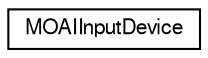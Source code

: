 digraph G
{
  edge [fontname="FreeSans",fontsize="10",labelfontname="FreeSans",labelfontsize="10"];
  node [fontname="FreeSans",fontsize="10",shape=record];
  rankdir=LR;
  Node1 [label="MOAIInputDevice",height=0.2,width=0.4,color="black", fillcolor="white", style="filled",URL="$class_m_o_a_i_input_device.html",tooltip="Manager class for input bindings. Has no public methods."];
}
